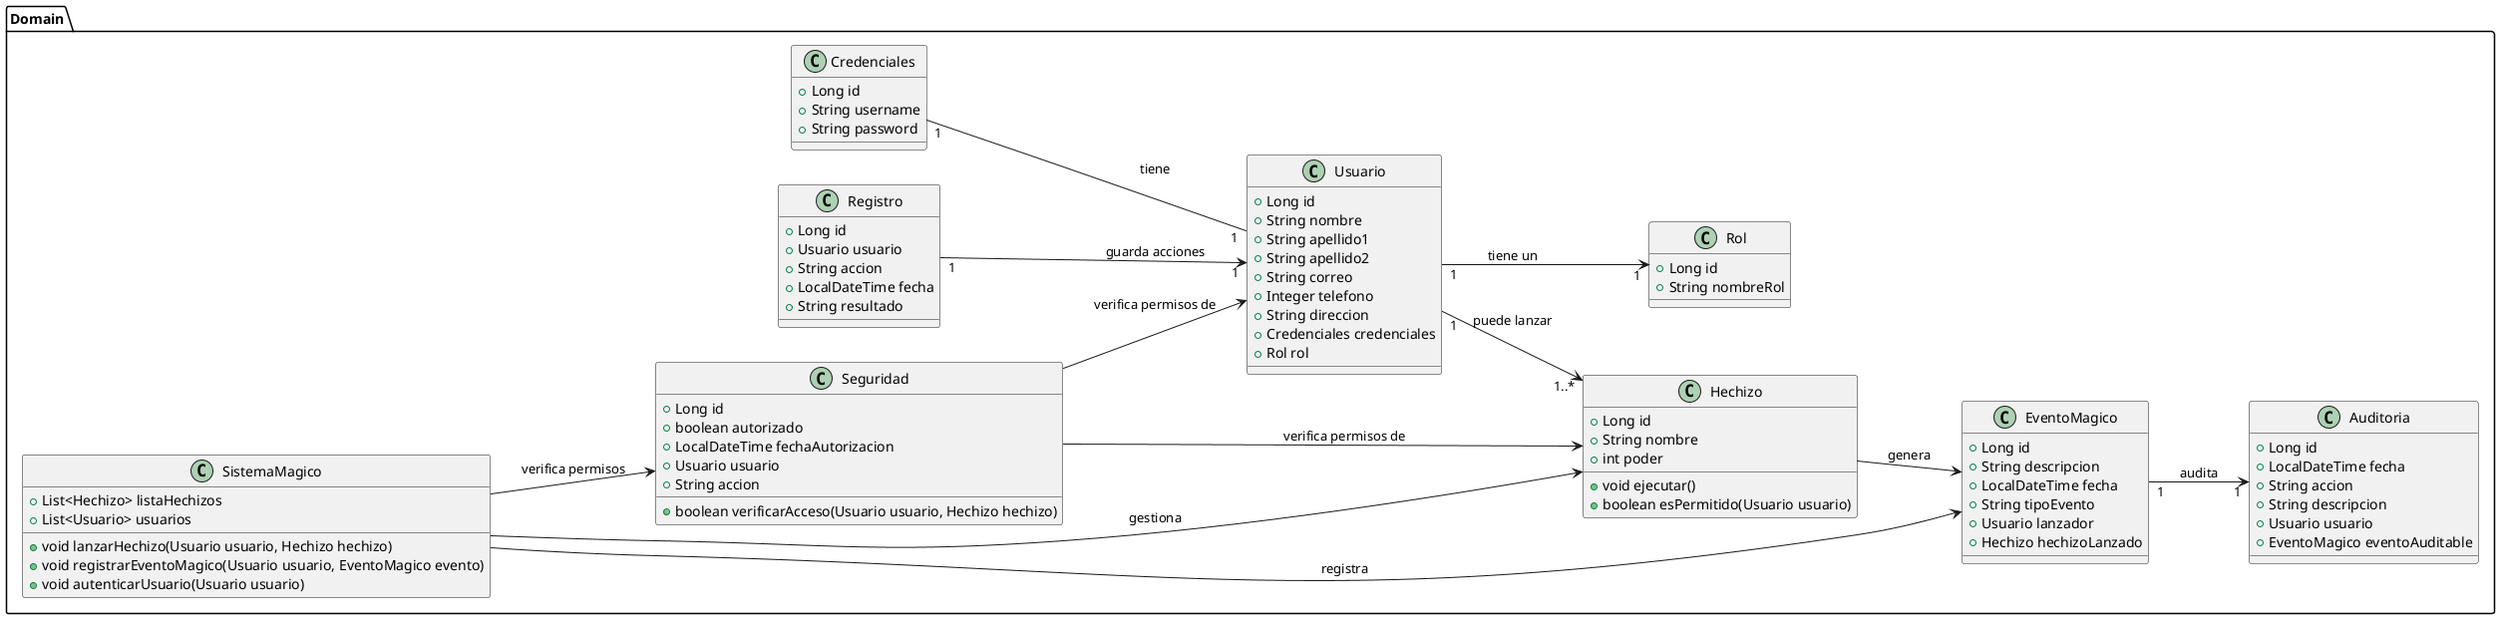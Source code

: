 @startuml
left to right direction

package "Domain" {

    class Credenciales {
        + Long id
        + String username
        + String password
    }

    class Rol {
        + Long id
        + String nombreRol
    }

    class Usuario {
        + Long id
        + String nombre
        + String apellido1
        + String apellido2
        + String correo
        + Integer telefono
        + String direccion
        + Credenciales credenciales
        + Rol rol
    }

    class Hechizo {
        + Long id
        + String nombre
        + int poder
        + void ejecutar()
        + boolean esPermitido(Usuario usuario)
    }

    class EventoMagico {
        + Long id
        + String descripcion
        + LocalDateTime fecha
        + String tipoEvento
        + Usuario lanzador
        + Hechizo hechizoLanzado
    }

    class Auditoria {
        + Long id
        + LocalDateTime fecha
        + String accion
        + String descripcion
        + Usuario usuario
        + EventoMagico eventoAuditable
    }

    class Seguridad {
        + Long id
        + boolean autorizado
        + LocalDateTime fechaAutorizacion
        + Usuario usuario
        + String accion
        + boolean verificarAcceso(Usuario usuario, Hechizo hechizo)
    }

    class Registro {
        + Long id
        + Usuario usuario
        + String accion
        + LocalDateTime fecha
        + String resultado
    }

    class SistemaMagico {
        + List<Hechizo> listaHechizos
        + List<Usuario> usuarios
        + void lanzarHechizo(Usuario usuario, Hechizo hechizo)
        + void registrarEventoMagico(Usuario usuario, EventoMagico evento)
        + void autenticarUsuario(Usuario usuario)
    }
}

Credenciales "1" -- "1" Usuario : tiene
Usuario "1" --> "1" Rol : tiene un
Usuario "1" --> "1..*" Hechizo : puede lanzar
Hechizo --> EventoMagico : genera
EventoMagico "1" --> "1" Auditoria : audita
Seguridad --> Usuario : verifica permisos de
Seguridad --> Hechizo : verifica permisos de
Registro "1" --> "1" Usuario : guarda acciones
SistemaMagico --> Hechizo : gestiona
SistemaMagico --> EventoMagico : registra
SistemaMagico --> Seguridad : verifica permisos

@enduml
